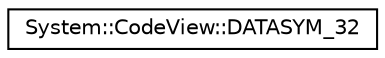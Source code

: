 digraph G
{
  edge [fontname="Helvetica",fontsize="10",labelfontname="Helvetica",labelfontsize="10"];
  node [fontname="Helvetica",fontsize="10",shape=record];
  rankdir="LR";
  Node1 [label="System::CodeView::DATASYM_32",height=0.2,width=0.4,color="black", fillcolor="white", style="filled",URL="$struct_system_1_1_code_view_1_1_d_a_t_a_s_y_m__32.html"];
}
